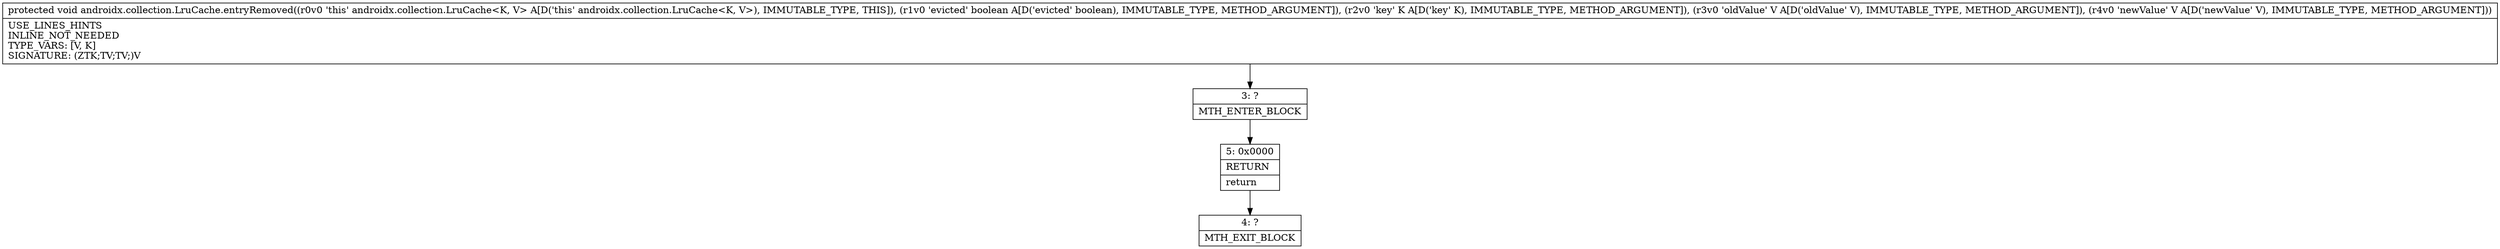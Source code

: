 digraph "CFG forandroidx.collection.LruCache.entryRemoved(ZLjava\/lang\/Object;Ljava\/lang\/Object;Ljava\/lang\/Object;)V" {
Node_3 [shape=record,label="{3\:\ ?|MTH_ENTER_BLOCK\l}"];
Node_5 [shape=record,label="{5\:\ 0x0000|RETURN\l|return\l}"];
Node_4 [shape=record,label="{4\:\ ?|MTH_EXIT_BLOCK\l}"];
MethodNode[shape=record,label="{protected void androidx.collection.LruCache.entryRemoved((r0v0 'this' androidx.collection.LruCache\<K, V\> A[D('this' androidx.collection.LruCache\<K, V\>), IMMUTABLE_TYPE, THIS]), (r1v0 'evicted' boolean A[D('evicted' boolean), IMMUTABLE_TYPE, METHOD_ARGUMENT]), (r2v0 'key' K A[D('key' K), IMMUTABLE_TYPE, METHOD_ARGUMENT]), (r3v0 'oldValue' V A[D('oldValue' V), IMMUTABLE_TYPE, METHOD_ARGUMENT]), (r4v0 'newValue' V A[D('newValue' V), IMMUTABLE_TYPE, METHOD_ARGUMENT]))  | USE_LINES_HINTS\lINLINE_NOT_NEEDED\lTYPE_VARS: [V, K]\lSIGNATURE: (ZTK;TV;TV;)V\l}"];
MethodNode -> Node_3;Node_3 -> Node_5;
Node_5 -> Node_4;
}

